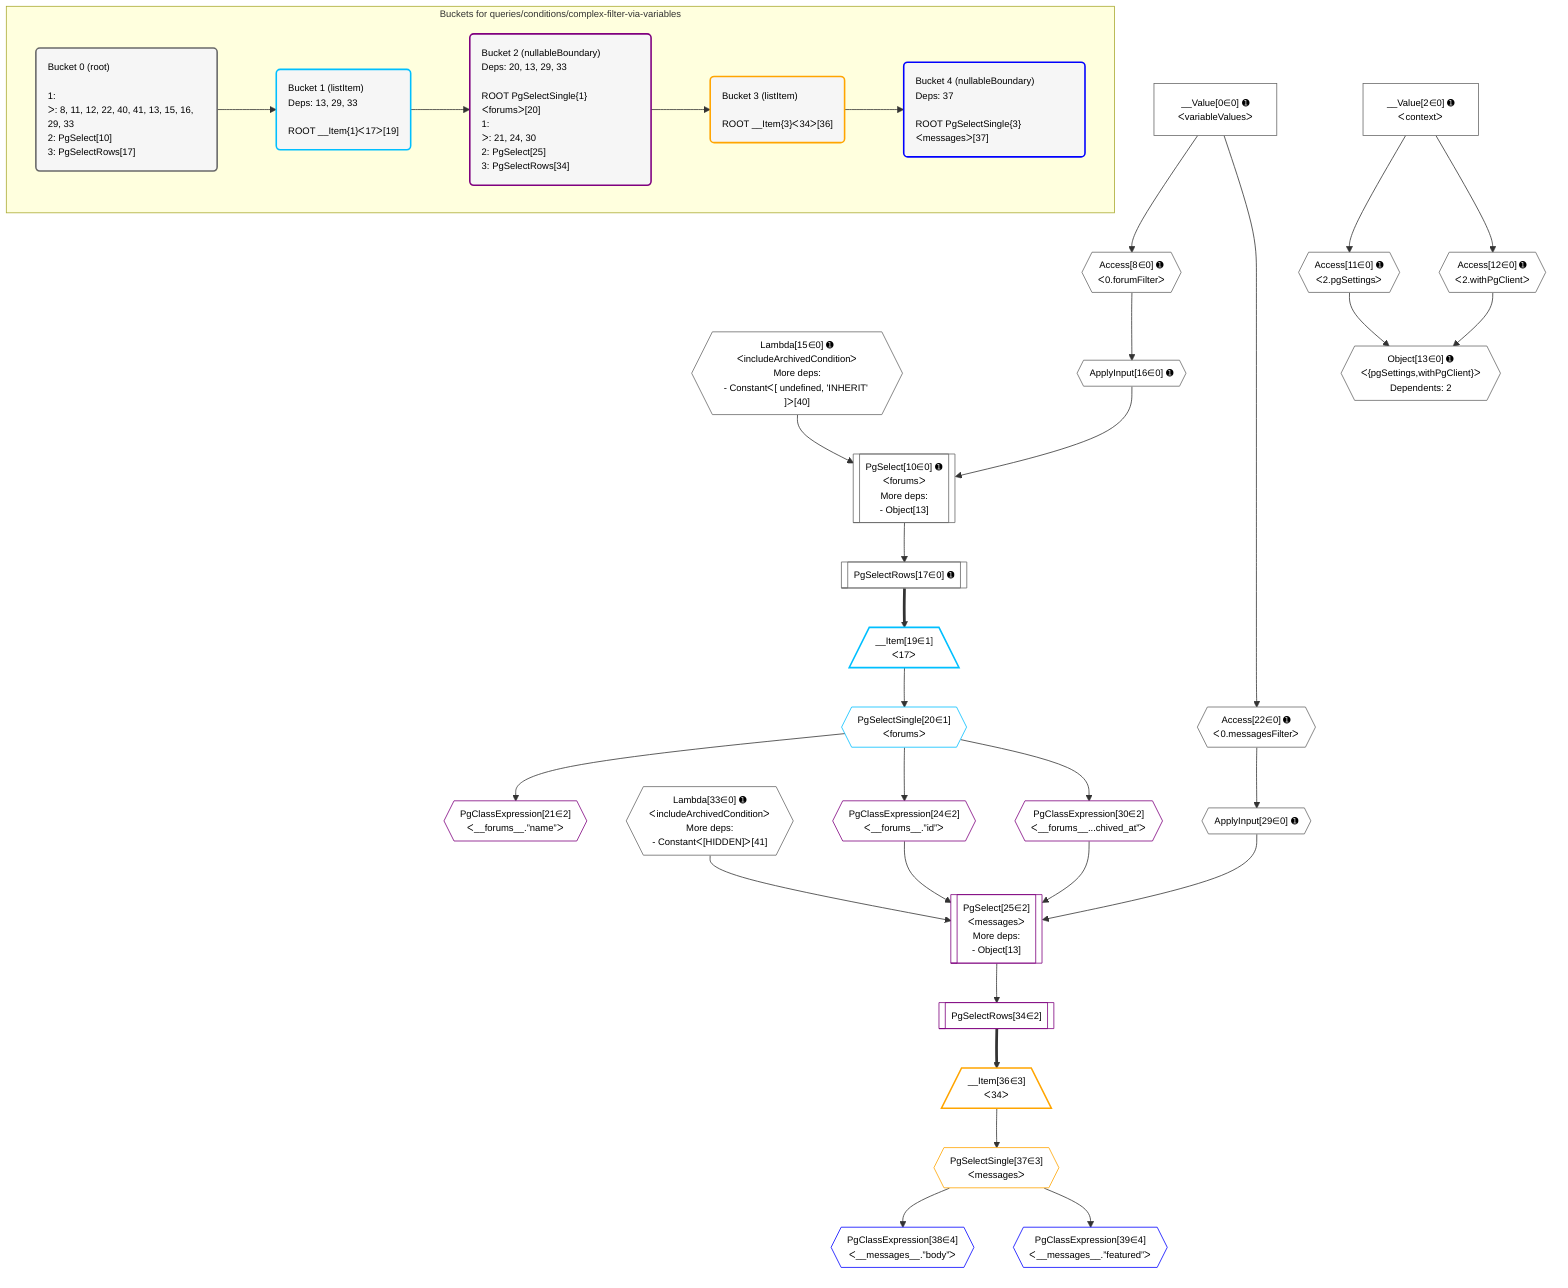 %%{init: {'themeVariables': { 'fontSize': '12px'}}}%%
graph TD
    classDef path fill:#eee,stroke:#000,color:#000
    classDef plan fill:#fff,stroke-width:1px,color:#000
    classDef itemplan fill:#fff,stroke-width:2px,color:#000
    classDef unbatchedplan fill:#dff,stroke-width:1px,color:#000
    classDef sideeffectplan fill:#fcc,stroke-width:2px,color:#000
    classDef bucket fill:#f6f6f6,color:#000,stroke-width:2px,text-align:left

    subgraph "Buckets for queries/conditions/complex-filter-via-variables"
    Bucket0("Bucket 0 (root)<br /><br />1: <br />ᐳ: 8, 11, 12, 22, 40, 41, 13, 15, 16, 29, 33<br />2: PgSelect[10]<br />3: PgSelectRows[17]"):::bucket
    Bucket1("Bucket 1 (listItem)<br />Deps: 13, 29, 33<br /><br />ROOT __Item{1}ᐸ17ᐳ[19]"):::bucket
    Bucket2("Bucket 2 (nullableBoundary)<br />Deps: 20, 13, 29, 33<br /><br />ROOT PgSelectSingle{1}ᐸforumsᐳ[20]<br />1: <br />ᐳ: 21, 24, 30<br />2: PgSelect[25]<br />3: PgSelectRows[34]"):::bucket
    Bucket3("Bucket 3 (listItem)<br /><br />ROOT __Item{3}ᐸ34ᐳ[36]"):::bucket
    Bucket4("Bucket 4 (nullableBoundary)<br />Deps: 37<br /><br />ROOT PgSelectSingle{3}ᐸmessagesᐳ[37]"):::bucket
    end
    Bucket0 --> Bucket1
    Bucket1 --> Bucket2
    Bucket2 --> Bucket3
    Bucket3 --> Bucket4

    %% plan dependencies
    PgSelect10[["PgSelect[10∈0] ➊<br />ᐸforumsᐳ<br />More deps:<br />- Object[13]"]]:::plan
    Lambda15{{"Lambda[15∈0] ➊<br />ᐸincludeArchivedConditionᐳ<br />More deps:<br />- Constantᐸ[ undefined, 'INHERIT' ]ᐳ[40]"}}:::plan
    ApplyInput16{{"ApplyInput[16∈0] ➊"}}:::plan
    Lambda15 & ApplyInput16 --> PgSelect10
    Object13{{"Object[13∈0] ➊<br />ᐸ{pgSettings,withPgClient}ᐳ<br />Dependents: 2"}}:::plan
    Access11{{"Access[11∈0] ➊<br />ᐸ2.pgSettingsᐳ"}}:::plan
    Access12{{"Access[12∈0] ➊<br />ᐸ2.withPgClientᐳ"}}:::plan
    Access11 & Access12 --> Object13
    Access8{{"Access[8∈0] ➊<br />ᐸ0.forumFilterᐳ"}}:::plan
    __Value0["__Value[0∈0] ➊<br />ᐸvariableValuesᐳ"]:::plan
    __Value0 --> Access8
    __Value2["__Value[2∈0] ➊<br />ᐸcontextᐳ"]:::plan
    __Value2 --> Access11
    __Value2 --> Access12
    Access8 --> ApplyInput16
    PgSelectRows17[["PgSelectRows[17∈0] ➊"]]:::plan
    PgSelect10 --> PgSelectRows17
    Access22{{"Access[22∈0] ➊<br />ᐸ0.messagesFilterᐳ"}}:::plan
    __Value0 --> Access22
    ApplyInput29{{"ApplyInput[29∈0] ➊"}}:::plan
    Access22 --> ApplyInput29
    Lambda33{{"Lambda[33∈0] ➊<br />ᐸincludeArchivedConditionᐳ<br />More deps:<br />- Constantᐸ[HIDDEN]ᐳ[41]"}}:::plan
    __Item19[/"__Item[19∈1]<br />ᐸ17ᐳ"\]:::itemplan
    PgSelectRows17 ==> __Item19
    PgSelectSingle20{{"PgSelectSingle[20∈1]<br />ᐸforumsᐳ"}}:::plan
    __Item19 --> PgSelectSingle20
    PgSelect25[["PgSelect[25∈2]<br />ᐸmessagesᐳ<br />More deps:<br />- Object[13]"]]:::plan
    PgClassExpression24{{"PgClassExpression[24∈2]<br />ᐸ__forums__.”id”ᐳ"}}:::plan
    PgClassExpression30{{"PgClassExpression[30∈2]<br />ᐸ__forums__...chived_at”ᐳ"}}:::plan
    PgClassExpression24 & ApplyInput29 & PgClassExpression30 & Lambda33 --> PgSelect25
    PgClassExpression21{{"PgClassExpression[21∈2]<br />ᐸ__forums__.”name”ᐳ"}}:::plan
    PgSelectSingle20 --> PgClassExpression21
    PgSelectSingle20 --> PgClassExpression24
    PgSelectSingle20 --> PgClassExpression30
    PgSelectRows34[["PgSelectRows[34∈2]"]]:::plan
    PgSelect25 --> PgSelectRows34
    __Item36[/"__Item[36∈3]<br />ᐸ34ᐳ"\]:::itemplan
    PgSelectRows34 ==> __Item36
    PgSelectSingle37{{"PgSelectSingle[37∈3]<br />ᐸmessagesᐳ"}}:::plan
    __Item36 --> PgSelectSingle37
    PgClassExpression38{{"PgClassExpression[38∈4]<br />ᐸ__messages__.”body”ᐳ"}}:::plan
    PgSelectSingle37 --> PgClassExpression38
    PgClassExpression39{{"PgClassExpression[39∈4]<br />ᐸ__messages__.”featured”ᐳ"}}:::plan
    PgSelectSingle37 --> PgClassExpression39

    %% define steps
    classDef bucket0 stroke:#696969
    class Bucket0,__Value0,__Value2,Access8,PgSelect10,Access11,Access12,Object13,Lambda15,ApplyInput16,PgSelectRows17,Access22,ApplyInput29,Lambda33 bucket0
    classDef bucket1 stroke:#00bfff
    class Bucket1,__Item19,PgSelectSingle20 bucket1
    classDef bucket2 stroke:#7f007f
    class Bucket2,PgClassExpression21,PgClassExpression24,PgSelect25,PgClassExpression30,PgSelectRows34 bucket2
    classDef bucket3 stroke:#ffa500
    class Bucket3,__Item36,PgSelectSingle37 bucket3
    classDef bucket4 stroke:#0000ff
    class Bucket4,PgClassExpression38,PgClassExpression39 bucket4